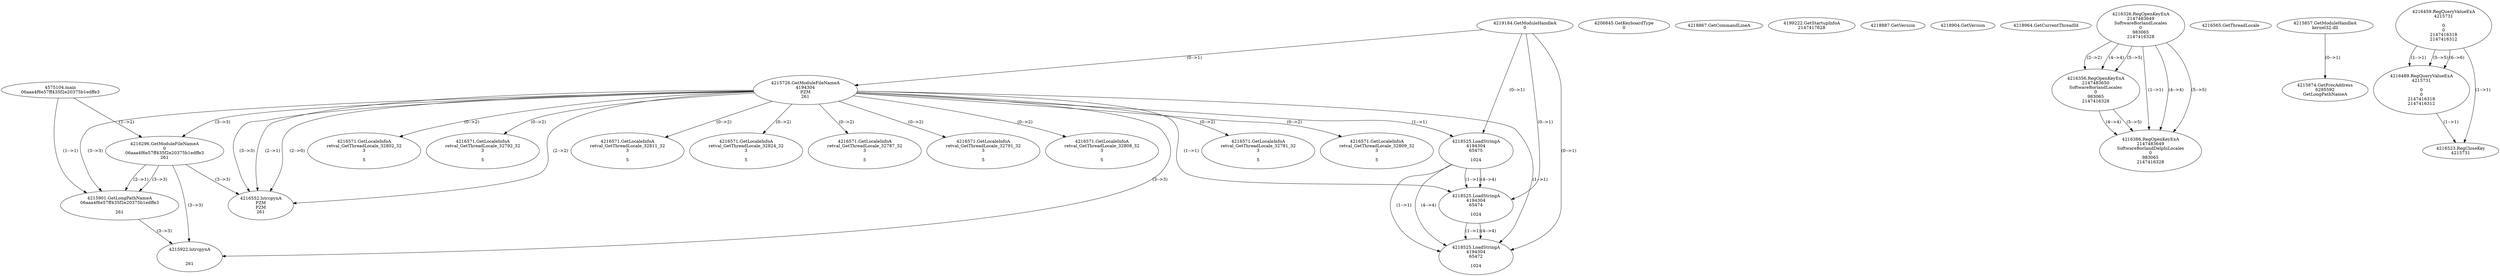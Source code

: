 // Global SCDG with merge call
digraph {
	0 [label="4575104.main
06aaa4f6e57ff435f2e20375b1edffe3"]
	1 [label="4219184.GetModuleHandleA
0"]
	2 [label="4206845.GetKeyboardType
0"]
	3 [label="4218867.GetCommandLineA
"]
	4 [label="4199222.GetStartupInfoA
2147417628"]
	5 [label="4218887.GetVersion
"]
	6 [label="4218904.GetVersion
"]
	7 [label="4218964.GetCurrentThreadId
"]
	8 [label="4215726.GetModuleFileNameA
4194304
PZM
261"]
	1 -> 8 [label="(0-->1)"]
	9 [label="4216296.GetModuleFileNameA
0
06aaa4f6e57ff435f2e20375b1edffe3
261"]
	0 -> 9 [label="(1-->2)"]
	8 -> 9 [label="(3-->3)"]
	10 [label="4216326.RegOpenKeyExA
2147483649
Software\Borland\Locales
0
983065
2147416328"]
	11 [label="4216356.RegOpenKeyExA
2147483650
Software\Borland\Locales
0
983065
2147416328"]
	10 -> 11 [label="(2-->2)"]
	10 -> 11 [label="(4-->4)"]
	10 -> 11 [label="(5-->5)"]
	12 [label="4216386.RegOpenKeyExA
2147483649
Software\Borland\Delphi\Locales
0
983065
2147416328"]
	10 -> 12 [label="(1-->1)"]
	10 -> 12 [label="(4-->4)"]
	11 -> 12 [label="(4-->4)"]
	10 -> 12 [label="(5-->5)"]
	11 -> 12 [label="(5-->5)"]
	13 [label="4216552.lstrcpynA
PZM
PZM
261"]
	8 -> 13 [label="(2-->1)"]
	8 -> 13 [label="(2-->2)"]
	8 -> 13 [label="(3-->3)"]
	9 -> 13 [label="(3-->3)"]
	8 -> 13 [label="(2-->0)"]
	14 [label="4216565.GetThreadLocale
"]
	15 [label="4216571.GetLocaleInfoA
retval_GetThreadLocale_32781_32
3

5"]
	8 -> 15 [label="(0-->2)"]
	16 [label="4215857.GetModuleHandleA
kernel32.dll"]
	17 [label="4215874.GetProcAddress
6295592
GetLongPathNameA"]
	16 -> 17 [label="(0-->1)"]
	18 [label="4215901.GetLongPathNameA
06aaa4f6e57ff435f2e20375b1edffe3

261"]
	0 -> 18 [label="(1-->1)"]
	9 -> 18 [label="(2-->1)"]
	8 -> 18 [label="(3-->3)"]
	9 -> 18 [label="(3-->3)"]
	19 [label="4215922.lstrcpynA


261"]
	8 -> 19 [label="(3-->3)"]
	9 -> 19 [label="(3-->3)"]
	18 -> 19 [label="(3-->3)"]
	20 [label="4216459.RegQueryValueExA
4215731

0
0
2147416318
2147416312"]
	21 [label="4216489.RegQueryValueExA
4215731

0
0
2147416318
2147416312"]
	20 -> 21 [label="(1-->1)"]
	20 -> 21 [label="(5-->5)"]
	20 -> 21 [label="(6-->6)"]
	22 [label="4216523.RegCloseKey
4215731"]
	20 -> 22 [label="(1-->1)"]
	21 -> 22 [label="(1-->1)"]
	23 [label="4216571.GetLocaleInfoA
retval_GetThreadLocale_32809_32
3

5"]
	8 -> 23 [label="(0-->2)"]
	24 [label="4218525.LoadStringA
4194304
65475

1024"]
	1 -> 24 [label="(0-->1)"]
	8 -> 24 [label="(1-->1)"]
	25 [label="4216571.GetLocaleInfoA
retval_GetThreadLocale_32802_32
3

5"]
	8 -> 25 [label="(0-->2)"]
	26 [label="4218525.LoadStringA
4194304
65474

1024"]
	1 -> 26 [label="(0-->1)"]
	8 -> 26 [label="(1-->1)"]
	24 -> 26 [label="(1-->1)"]
	24 -> 26 [label="(4-->4)"]
	27 [label="4216571.GetLocaleInfoA
retval_GetThreadLocale_32792_32
3

5"]
	8 -> 27 [label="(0-->2)"]
	28 [label="4216571.GetLocaleInfoA
retval_GetThreadLocale_32811_32
3

5"]
	8 -> 28 [label="(0-->2)"]
	29 [label="4216571.GetLocaleInfoA
retval_GetThreadLocale_32824_32
3

5"]
	8 -> 29 [label="(0-->2)"]
	30 [label="4216571.GetLocaleInfoA
retval_GetThreadLocale_32787_32
3

5"]
	8 -> 30 [label="(0-->2)"]
	31 [label="4218525.LoadStringA
4194304
65472

1024"]
	1 -> 31 [label="(0-->1)"]
	8 -> 31 [label="(1-->1)"]
	24 -> 31 [label="(1-->1)"]
	26 -> 31 [label="(1-->1)"]
	24 -> 31 [label="(4-->4)"]
	26 -> 31 [label="(4-->4)"]
	32 [label="4216571.GetLocaleInfoA
retval_GetThreadLocale_32791_32
3

5"]
	8 -> 32 [label="(0-->2)"]
	33 [label="4216571.GetLocaleInfoA
retval_GetThreadLocale_32808_32
3

5"]
	8 -> 33 [label="(0-->2)"]
}
